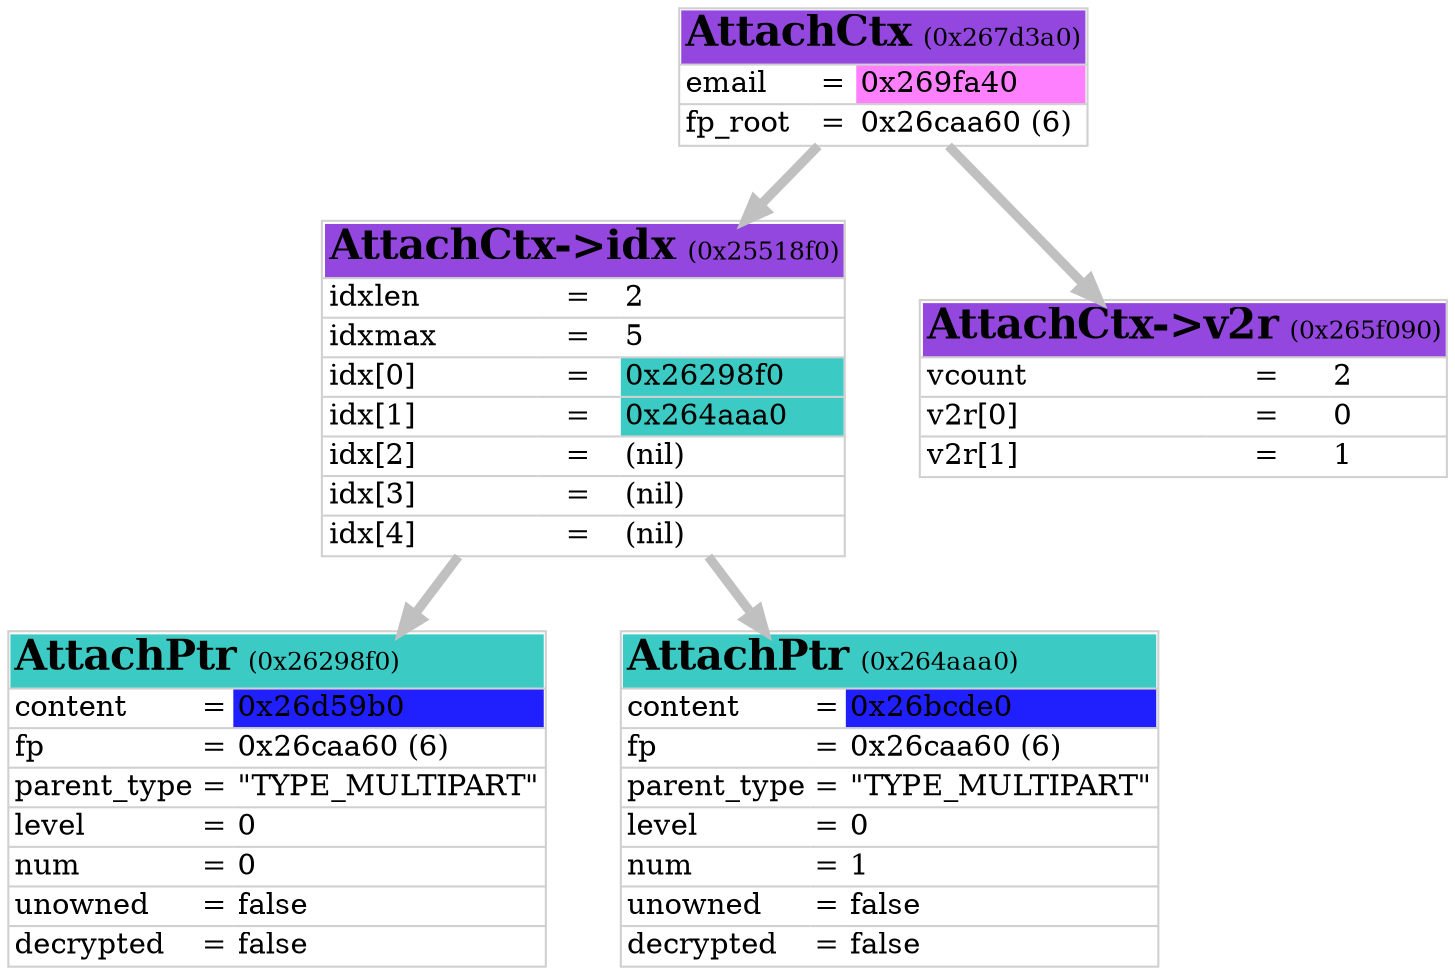 digraph neomutt
{

	graph [
		rankdir="TB"
		nodesep="0.5"
		ranksep="0.5"
	];

	node [
		shape="plain"
	];

	edge [
		penwidth="4.5"
		arrowsize="1.0"
		color="#c0c0c0"
	];

	obj_0x267d3a0 [
		label=<<table cellspacing="0" border="1" rows="*" color="#d0d0d0">
		<tr>
			<td border="0" align="left" bgcolor="#9347de" port="top" colspan="3"><font color="#000000" point-size="20"><b>AttachCtx</b></font> <font point-size="12">(0x267d3a0)</font></td>
		</tr>
		<tr>
			<td border="0" align="left">email</td>
			<td border="0">=</td>
			<td border="0" align="left" bgcolor="#ff80ff">0x269fa40</td>
		</tr>
		<tr>
			<td border="0" align="left">fp_root</td>
			<td border="0">=</td>
			<td border="0" align="left">0x26caa60 (6)</td>
		</tr>
		</table>>
	];

	obj_0x25518f0 [
		label=<<table cellspacing="0" border="1" rows="*" color="#d0d0d0">
		<tr>
			<td border="0" align="left" bgcolor="#9347de" port="top" colspan="3"><font color="#000000" point-size="20"><b>AttachCtx-&gt;idx</b></font> <font point-size="12">(0x25518f0)</font></td>
		</tr>
		<tr>
			<td border="0" align="left">idxlen</td>
			<td border="0">=</td>
			<td border="0" align="left">2</td>
		</tr>
		<tr>
			<td border="0" align="left">idxmax</td>
			<td border="0">=</td>
			<td border="0" align="left">5</td>
		</tr>
		<tr>
			<td border="0" align="left">idx[0]</td>
			<td border="0">=</td>
			<td border="0" align="left" bgcolor="#3bcbc4">0x26298f0</td>
		</tr>
		<tr>
			<td border="0" align="left">idx[1]</td>
			<td border="0">=</td>
			<td border="0" align="left" bgcolor="#3bcbc4">0x264aaa0</td>
		</tr>
		<tr>
			<td border="0" align="left">idx[2]</td>
			<td border="0">=</td>
			<td border="0" align="left">(nil)</td>
		</tr>
		<tr>
			<td border="0" align="left">idx[3]</td>
			<td border="0">=</td>
			<td border="0" align="left">(nil)</td>
		</tr>
		<tr>
			<td border="0" align="left">idx[4]</td>
			<td border="0">=</td>
			<td border="0" align="left">(nil)</td>
		</tr>
		</table>>
	];

	obj_0x26298f0 [
		label=<<table cellspacing="0" border="1" rows="*" color="#d0d0d0">
		<tr>
			<td border="0" align="left" bgcolor="#3bcbc4" port="top" colspan="3"><font color="#000000" point-size="20"><b>AttachPtr</b></font> <font point-size="12">(0x26298f0)</font></td>
		</tr>
		<tr>
			<td border="0" align="left">content</td>
			<td border="0">=</td>
			<td border="0" align="left" bgcolor="#2020ff">0x26d59b0</td>
		</tr>
		<tr>
			<td border="0" align="left">fp</td>
			<td border="0">=</td>
			<td border="0" align="left">0x26caa60 (6)</td>
		</tr>
		<tr>
			<td border="0" align="left">parent_type</td>
			<td border="0">=</td>
			<td border="0" align="left">"TYPE_MULTIPART"</td>
		</tr>
		<tr>
			<td border="0" align="left">level</td>
			<td border="0">=</td>
			<td border="0" align="left">0</td>
		</tr>
		<tr>
			<td border="0" align="left">num</td>
			<td border="0">=</td>
			<td border="0" align="left">0</td>
		</tr>
		<tr>
			<td border="0" align="left">unowned</td>
			<td border="0">=</td>
			<td border="0" align="left">false</td>
		</tr>
		<tr>
			<td border="0" align="left">decrypted</td>
			<td border="0">=</td>
			<td border="0" align="left">false</td>
		</tr>
		</table>>
	];

	obj_0x264aaa0 [
		label=<<table cellspacing="0" border="1" rows="*" color="#d0d0d0">
		<tr>
			<td border="0" align="left" bgcolor="#3bcbc4" port="top" colspan="3"><font color="#000000" point-size="20"><b>AttachPtr</b></font> <font point-size="12">(0x264aaa0)</font></td>
		</tr>
		<tr>
			<td border="0" align="left">content</td>
			<td border="0">=</td>
			<td border="0" align="left" bgcolor="#2020ff">0x26bcde0</td>
		</tr>
		<tr>
			<td border="0" align="left">fp</td>
			<td border="0">=</td>
			<td border="0" align="left">0x26caa60 (6)</td>
		</tr>
		<tr>
			<td border="0" align="left">parent_type</td>
			<td border="0">=</td>
			<td border="0" align="left">"TYPE_MULTIPART"</td>
		</tr>
		<tr>
			<td border="0" align="left">level</td>
			<td border="0">=</td>
			<td border="0" align="left">0</td>
		</tr>
		<tr>
			<td border="0" align="left">num</td>
			<td border="0">=</td>
			<td border="0" align="left">1</td>
		</tr>
		<tr>
			<td border="0" align="left">unowned</td>
			<td border="0">=</td>
			<td border="0" align="left">false</td>
		</tr>
		<tr>
			<td border="0" align="left">decrypted</td>
			<td border="0">=</td>
			<td border="0" align="left">false</td>
		</tr>
		</table>>
	];

	obj_0x265f090 [
		label=<<table cellspacing="0" border="1" rows="*" color="#d0d0d0">
		<tr>
			<td border="0" align="left" bgcolor="#9347de" port="top" colspan="3"><font color="#000000" point-size="20"><b>AttachCtx-&gt;v2r</b></font> <font point-size="12">(0x265f090)</font></td>
		</tr>
		<tr>
			<td border="0" align="left">vcount</td>
			<td border="0">=</td>
			<td border="0" align="left">2</td>
		</tr>
		<tr>
			<td border="0" align="left">v2r[0]</td>
			<td border="0">=</td>
			<td border="0" align="left">0</td>
		</tr>
		<tr>
			<td border="0" align="left">v2r[1]</td>
			<td border="0">=</td>
			<td border="0" align="left">1</td>
		</tr>
		</table>>
	];


	obj_0x25518f0 -> obj_0x26298f0 [  edgetooltip="AttachCtx-&gt;idx" color="#c0c0c0" ];
	obj_0x25518f0 -> obj_0x264aaa0 [  edgetooltip="AttachCtx-&gt;idx" color="#c0c0c0" ];
	obj_0x267d3a0 -> obj_0x25518f0 [  edgetooltip="AttachCtx-&gt;idx" color="#c0c0c0" ];
	obj_0x267d3a0 -> obj_0x265f090 [  edgetooltip="AttachCtx-&gt;v2r" color="#c0c0c0" ];

}
